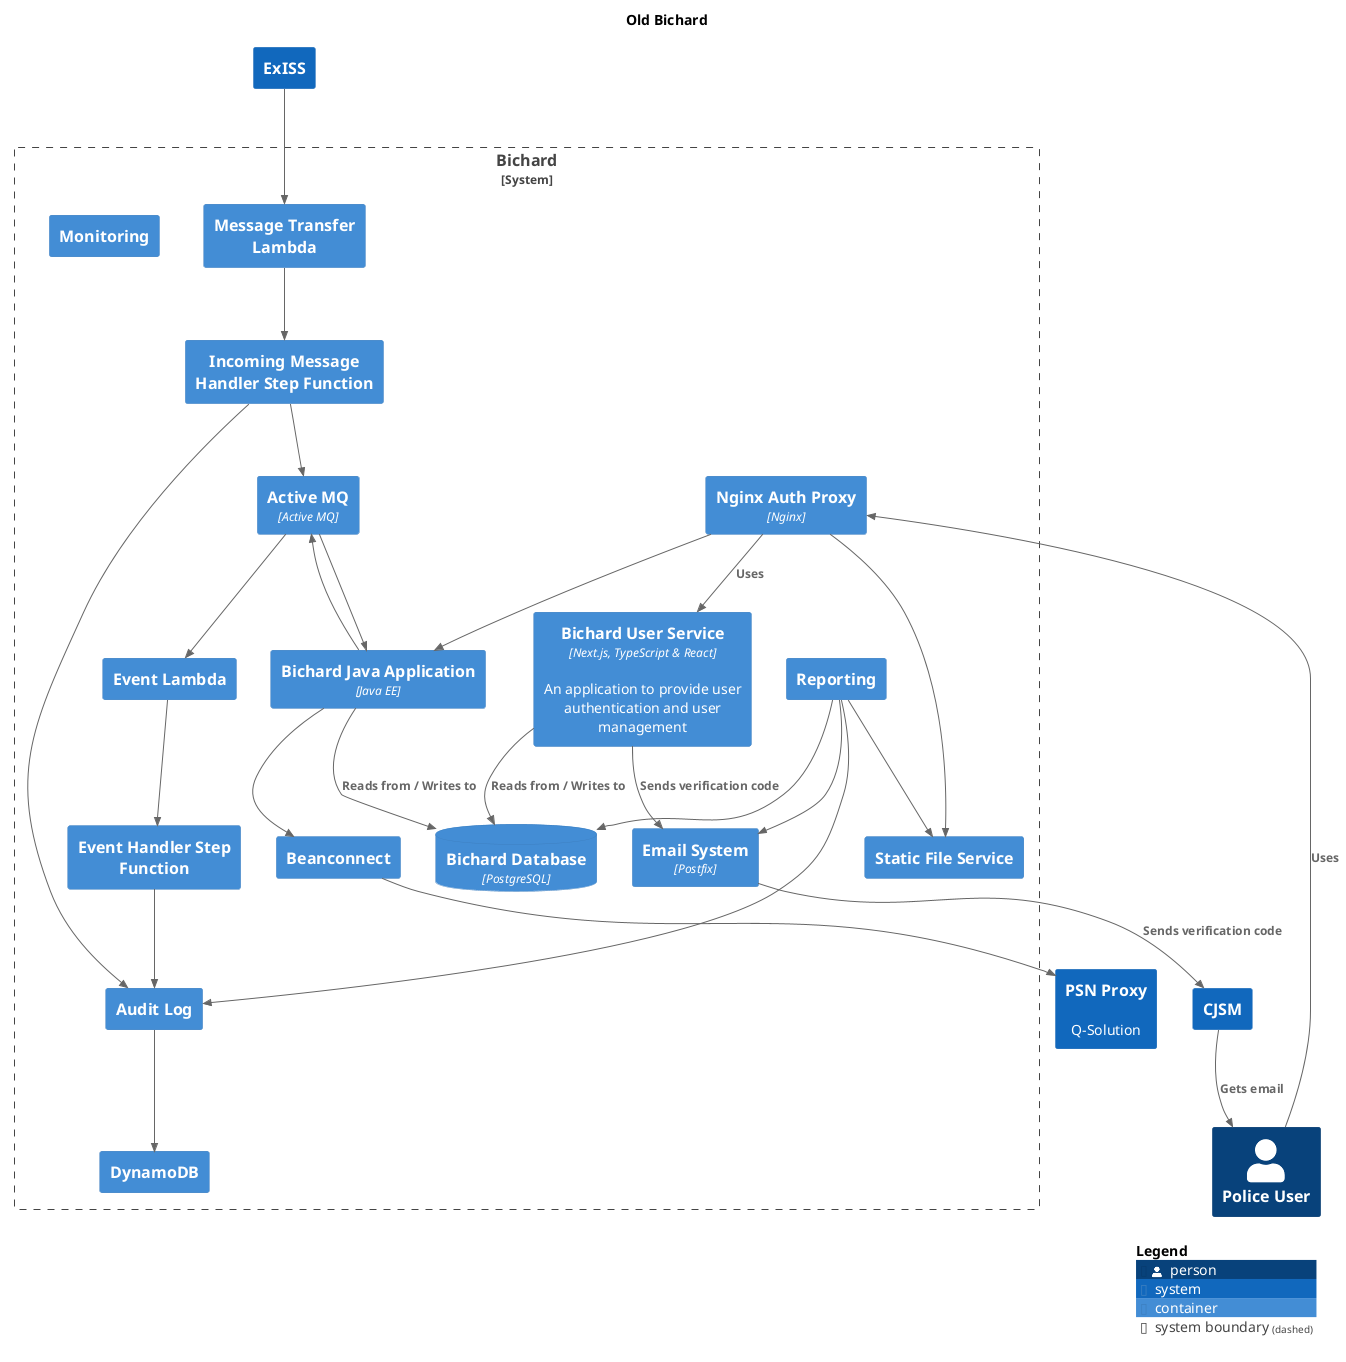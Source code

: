 @startuml
set separator none
title Old Bichard

top to bottom direction

!include <C4/C4>
!include <C4/C4_Context>
!include <C4/C4_Container>

Person(PoliceUser, "Police User", $descr="", $tags="", $link="")
System(CJSM, "CJSM", $descr="", $tags="", $link="")
System(PSNProxy, "PSN Proxy", $descr="Q-Solution", $tags="", $link="")
System(ExISS, "ExISS", $descr="", $tags="", $link="")

System_Boundary("Bichard_boundary", "Bichard", $tags="") {
  Container(Bichard.DynamoDB, "DynamoDB", $techn="", $descr="", $tags="", $link="")
  Container(Bichard.Beanconnect, "Beanconnect", $techn="", $descr="", $tags="", $link="")
  Container(Bichard.MessageTransferLambda, "Message Transfer Lambda", $techn="", $descr="", $tags="", $link="")
  Container(Bichard.IncomingMessageHandlerStepFunction, "Incoming Message Handler Step Function", $techn="", $descr="", $tags="", $link="")
  Container(Bichard.EventLambda, "Event Lambda", $techn="", $descr="", $tags="", $link="")
  Container(Bichard.EventHandlerStepFunction, "Event Handler Step Function", $techn="", $descr="", $tags="", $link="")
  Container(Bichard.ActiveMQ, "Active MQ", $techn="Active MQ", $descr="", $tags="", $link="")
  Container(Bichard.NginxAuthProxy, "Nginx Auth Proxy", $techn="Nginx", $descr="", $tags="", $link="")
  ContainerDb(Bichard.BichardDatabase, "Bichard Database", $techn="PostgreSQL", $descr="", $tags="", $link="")
  Container(Bichard.EmailSystem, "Email System", $techn="Postfix", $descr="", $tags="", $link="")
  Container(Bichard.BichardJavaApplication, "Bichard Java Application", $techn="Java EE", $descr="", $tags="", $link="")
  Container(Bichard.BichardUserService, "Bichard User Service", $techn="Next.js, TypeScript & React", $descr="An application to provide user authentication and user management", $tags="", $link="")
  Container(Bichard.AuditLog, "Audit Log", $techn="", $descr="", $tags="", $link="")
  Container(Bichard.StaticFileService, "Static File Service", $techn="", $descr="", $tags="", $link="")
  Container(Bichard.Reporting, "Reporting", $techn="", $descr="", $tags="", $link="")
  Container(Bichard.Monitoring, "Monitoring", $techn="", $descr="", $tags="", $link="")
}

Rel(Bichard.Reporting, Bichard.AuditLog, "", $techn="", $tags="", $link="")
Rel(Bichard.Reporting, Bichard.StaticFileService, "", $techn="", $tags="", $link="")
Rel(Bichard.Reporting, Bichard.EmailSystem, "", $techn="", $tags="", $link="")
Rel(Bichard.Reporting, Bichard.BichardDatabase, "", $techn="", $tags="", $link="")
Rel(PoliceUser, Bichard.NginxAuthProxy, "Uses", $techn="", $tags="", $link="")
Rel(CJSM, PoliceUser, "Gets email", $techn="", $tags="", $link="")
Rel(Bichard.BichardJavaApplication, Bichard.Beanconnect, "", $techn="", $tags="", $link="")
Rel(Bichard.Beanconnect, PSNProxy, "", $techn="", $tags="", $link="")
Rel(Bichard.EmailSystem, CJSM, "Sends verification code", $techn="", $tags="", $link="")
Rel(Bichard.BichardUserService, Bichard.EmailSystem, "Sends verification code", $techn="", $tags="", $link="")
Rel(Bichard.NginxAuthProxy, Bichard.BichardJavaApplication, "", $techn="", $tags="", $link="")
Rel(Bichard.NginxAuthProxy, Bichard.BichardUserService, "Uses", $techn="", $tags="", $link="")
Rel(Bichard.NginxAuthProxy, Bichard.StaticFileService, "", $techn="", $tags="", $link="")
Rel(Bichard.BichardUserService, Bichard.BichardDatabase, "Reads from / Writes to", $techn="", $tags="", $link="")
Rel(Bichard.BichardJavaApplication, Bichard.BichardDatabase, "Reads from / Writes to", $techn="", $tags="", $link="")
Rel(ExISS, Bichard.MessageTransferLambda, "", $techn="", $tags="", $link="")
Rel(Bichard.MessageTransferLambda, Bichard.IncomingMessageHandlerStepFunction, "", $techn="", $tags="", $link="")
Rel(Bichard.IncomingMessageHandlerStepFunction, Bichard.AuditLog, "", $techn="", $tags="", $link="")
Rel(Bichard.IncomingMessageHandlerStepFunction, Bichard.ActiveMQ, "", $techn="", $tags="", $link="")
Rel(Bichard.ActiveMQ, Bichard.EventLambda, "", $techn="", $tags="", $link="")
Rel(Bichard.EventLambda, Bichard.EventHandlerStepFunction, "", $techn="", $tags="", $link="")
Rel(Bichard.EventHandlerStepFunction, Bichard.AuditLog, "", $techn="", $tags="", $link="")
Rel(Bichard.ActiveMQ, Bichard.BichardJavaApplication, "", $techn="", $tags="", $link="")
Rel(Bichard.BichardJavaApplication, Bichard.ActiveMQ, "", $techn="", $tags="", $link="")
Rel(Bichard.AuditLog, Bichard.DynamoDB, "", $techn="", $tags="", $link="")

SHOW_LEGEND(true)
@enduml